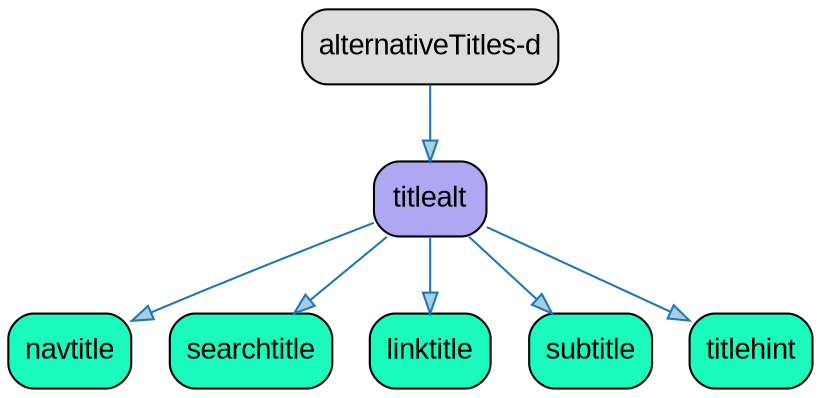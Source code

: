 // DITA Domain alternativeTitles-d
strict digraph {
				
  // Root node
  
	"alternativeTitles-d" [label ="alternativeTitles-d" fontname="Arial" shape="Mrecord" style="filled"  fillcolor="#DDDDDD"]
			
  // Other nodes
      
	"titlealt" [label ="titlealt" fontname="Arial" shape="Mrecord" style="filled"  fillcolor="#AFA7F4"]
         
	"navtitle" [label ="navtitle" fontname="Arial" shape="Mrecord" style="filled"  fillcolor="#1AFABC"]
         
	"searchtitle" [label ="searchtitle" fontname="Arial" shape="Mrecord" style="filled"  fillcolor="#1AFABC"]
         
	"linktitle" [label ="linktitle" fontname="Arial" shape="Mrecord" style="filled"  fillcolor="#1AFABC"]
         
	"subtitle" [label ="subtitle" fontname="Arial" shape="Mrecord" style="filled"  fillcolor="#1AFABC"]
         
	"titlehint" [label ="titlehint" fontname="Arial" shape="Mrecord" style="filled"  fillcolor="#1AFABC"]
      
   
  // Edges
      
	"alternativeTitles-d" -> "titlealt" [fillcolor="#a6cee3" color="#1f78b4"]
         
	"titlealt" -> "navtitle" [fillcolor="#a6cee3" color="#1f78b4"]
         
	"titlealt" -> "searchtitle" [fillcolor="#a6cee3" color="#1f78b4"]
         
	"titlealt" -> "linktitle" [fillcolor="#a6cee3" color="#1f78b4"]
         
	"titlealt" -> "subtitle" [fillcolor="#a6cee3" color="#1f78b4"]
         
	"titlealt" -> "titlehint" [fillcolor="#a6cee3" color="#1f78b4"]
      
   }